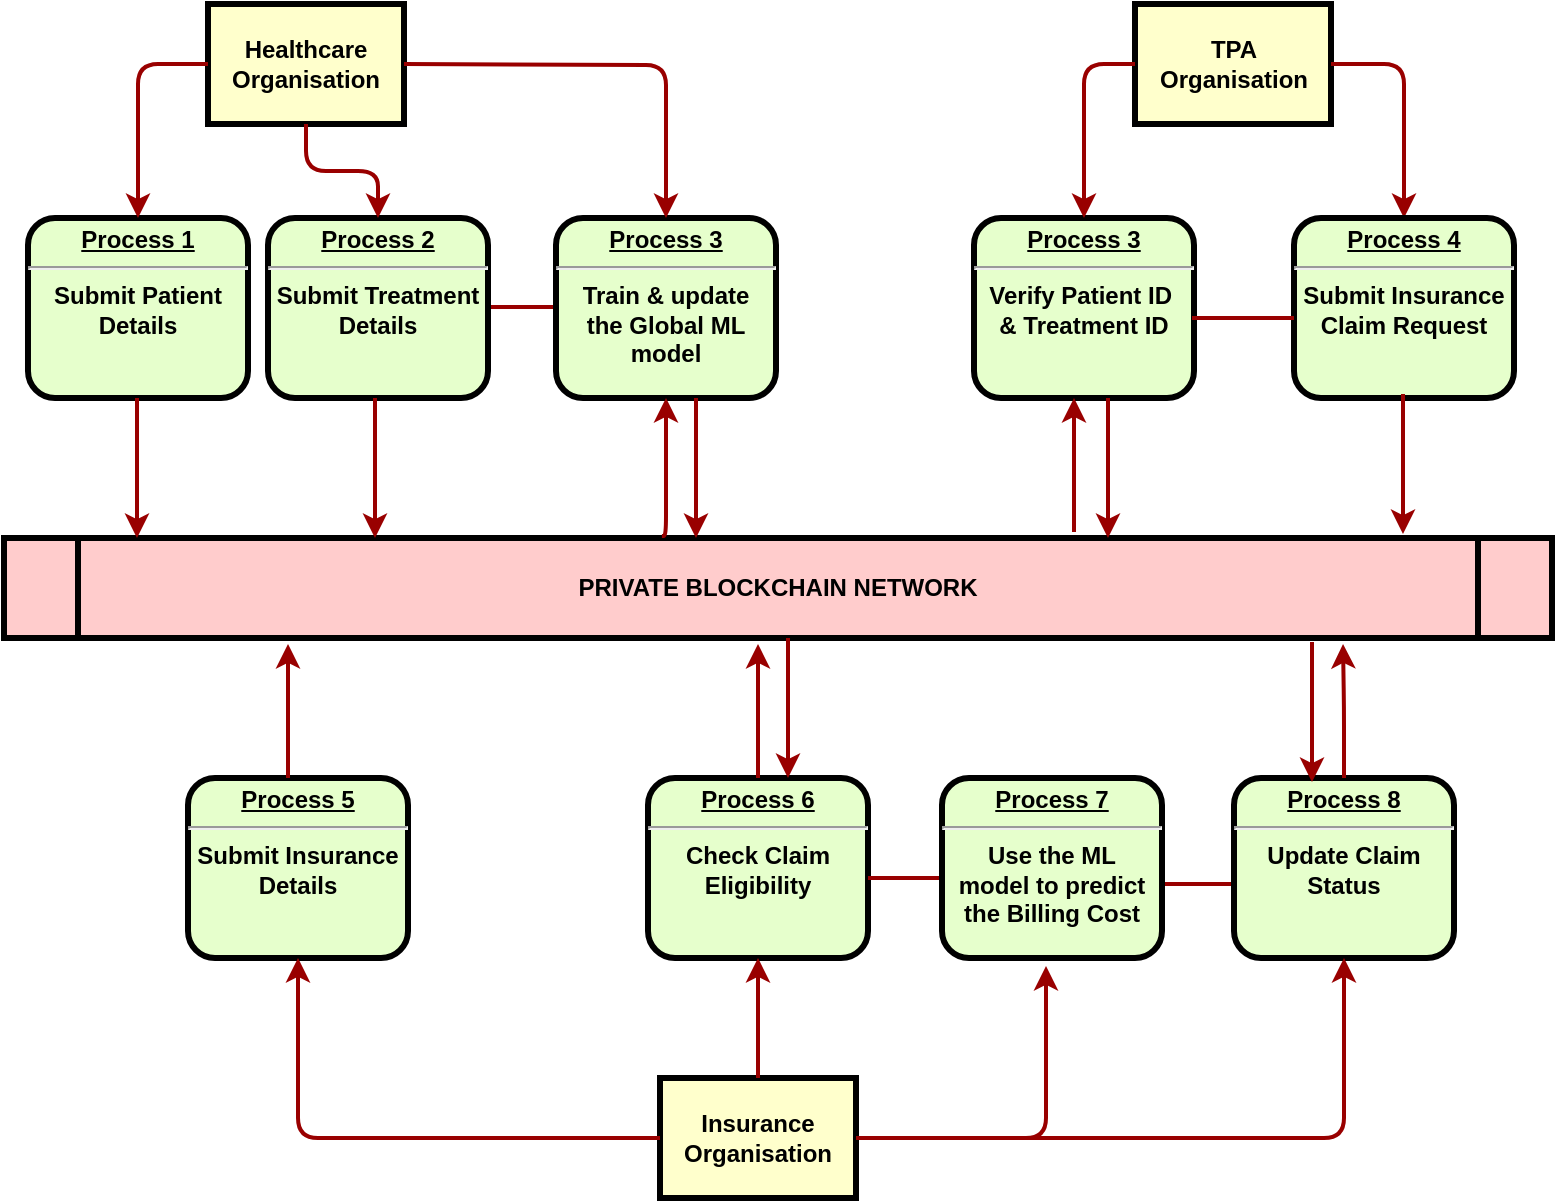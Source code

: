 <mxfile version="26.2.13">
  <diagram name="Page-1" id="c7558073-3199-34d8-9f00-42111426c3f3">
    <mxGraphModel dx="1884" dy="789" grid="0" gridSize="10" guides="1" tooltips="1" connect="1" arrows="1" fold="1" page="1" pageScale="1" pageWidth="827" pageHeight="1169" background="none" math="0" shadow="0">
      <root>
        <mxCell id="0" />
        <mxCell id="1" parent="0" />
        <mxCell id="huTdIw0GnA12jsORNiHU-46" value="" style="strokeColor=#990000;strokeWidth=2;endArrow=none;endFill=0;" edge="1" parent="1">
          <mxGeometry width="100" height="100" relative="1" as="geometry">
            <mxPoint x="270" y="274.5" as="sourcePoint" />
            <mxPoint x="380" y="274.5" as="targetPoint" />
          </mxGeometry>
        </mxCell>
        <mxCell id="huTdIw0GnA12jsORNiHU-39" value="" style="strokeColor=#990000;strokeWidth=2;endArrow=none;endFill=0;" edge="1" parent="1">
          <mxGeometry width="100" height="100" relative="1" as="geometry">
            <mxPoint x="572" y="563" as="sourcePoint" />
            <mxPoint x="682" y="563" as="targetPoint" />
          </mxGeometry>
        </mxCell>
        <mxCell id="2" value="&lt;p style=&quot;margin: 0px; margin-top: 4px; text-align: center; text-decoration: underline;&quot;&gt;&lt;strong&gt;Process 1&lt;br&gt;&lt;/strong&gt;&lt;/p&gt;&lt;hr&gt;&lt;div&gt;Submit Patient&lt;/div&gt;&lt;div&gt;Details&lt;br&gt;&lt;/div&gt;" style="verticalAlign=middle;align=center;overflow=fill;fontSize=12;fontFamily=Helvetica;html=1;rounded=1;fontStyle=1;strokeWidth=3;fillColor=#E6FFCC" parent="1" vertex="1">
          <mxGeometry x="40" y="230" width="110" height="90" as="geometry" />
        </mxCell>
        <mxCell id="3" value="Healthcare Organisation" style="whiteSpace=wrap;align=center;verticalAlign=middle;fontStyle=1;strokeWidth=3;fillColor=#FFFFCC" parent="1" vertex="1">
          <mxGeometry x="130" y="123" width="98" height="60" as="geometry" />
        </mxCell>
        <mxCell id="5" value="PRIVATE BLOCKCHAIN NETWORK" style="shape=process;whiteSpace=wrap;align=center;verticalAlign=middle;size=0.048;fontStyle=1;strokeWidth=3;fillColor=#FFCCCC" parent="1" vertex="1">
          <mxGeometry x="28" y="390" width="774" height="50" as="geometry" />
        </mxCell>
        <mxCell id="36" value="" style="edgeStyle=orthogonalEdgeStyle;strokeColor=#990000;strokeWidth=2;exitX=0;exitY=0.5;exitDx=0;exitDy=0;" parent="1" source="3" target="2" edge="1">
          <mxGeometry width="100" height="100" relative="1" as="geometry">
            <mxPoint x="-20" y="250" as="sourcePoint" />
            <mxPoint x="80" y="150" as="targetPoint" />
          </mxGeometry>
        </mxCell>
        <mxCell id="OneQrJ_-ErCCQHgOrdbo-96" value="&lt;p style=&quot;margin: 0px; margin-top: 4px; text-align: center; text-decoration: underline;&quot;&gt;&lt;strong&gt;Process 2&lt;br&gt;&lt;/strong&gt;&lt;/p&gt;&lt;hr&gt;&lt;div&gt;Submit Treatment&lt;/div&gt;&lt;div&gt;Details&lt;br&gt;&lt;/div&gt;" style="verticalAlign=middle;align=center;overflow=fill;fontSize=12;fontFamily=Helvetica;html=1;rounded=1;fontStyle=1;strokeWidth=3;fillColor=#E6FFCC" parent="1" vertex="1">
          <mxGeometry x="160" y="230" width="110" height="90" as="geometry" />
        </mxCell>
        <mxCell id="OneQrJ_-ErCCQHgOrdbo-101" value="&lt;p style=&quot;margin: 0px; margin-top: 4px; text-align: center; text-decoration: underline;&quot;&gt;&lt;strong&gt;Process 3&lt;br&gt;&lt;/strong&gt;&lt;/p&gt;&lt;hr&gt;&lt;div&gt;Verify Patient ID&amp;nbsp;&lt;/div&gt;&lt;div&gt;&amp;amp; Treatment ID&lt;br&gt;&lt;/div&gt;" style="verticalAlign=middle;align=center;overflow=fill;fontSize=12;fontFamily=Helvetica;html=1;rounded=1;fontStyle=1;strokeWidth=3;fillColor=#E6FFCC" parent="1" vertex="1">
          <mxGeometry x="513" y="230" width="110" height="90" as="geometry" />
        </mxCell>
        <mxCell id="OneQrJ_-ErCCQHgOrdbo-102" value="TPA Organisation" style="whiteSpace=wrap;align=center;verticalAlign=middle;fontStyle=1;strokeWidth=3;fillColor=#FFFFCC" parent="1" vertex="1">
          <mxGeometry x="593.5" y="123" width="98" height="60" as="geometry" />
        </mxCell>
        <mxCell id="OneQrJ_-ErCCQHgOrdbo-103" value="" style="edgeStyle=orthogonalEdgeStyle;strokeColor=#990000;strokeWidth=2;exitX=0;exitY=0.5;exitDx=0;exitDy=0;" parent="1" source="OneQrJ_-ErCCQHgOrdbo-102" target="OneQrJ_-ErCCQHgOrdbo-101" edge="1">
          <mxGeometry width="100" height="100" relative="1" as="geometry">
            <mxPoint x="373.5" y="250" as="sourcePoint" />
            <mxPoint x="473.5" y="150" as="targetPoint" />
          </mxGeometry>
        </mxCell>
        <mxCell id="OneQrJ_-ErCCQHgOrdbo-104" value="" style="edgeStyle=orthogonalEdgeStyle;strokeColor=#990000;strokeWidth=2;entryX=0.5;entryY=0;entryDx=0;entryDy=0;exitX=1;exitY=0.5;exitDx=0;exitDy=0;" parent="1" source="OneQrJ_-ErCCQHgOrdbo-102" target="OneQrJ_-ErCCQHgOrdbo-105" edge="1">
          <mxGeometry width="100" height="100" relative="1" as="geometry">
            <mxPoint x="609.5" y="75.5" as="sourcePoint" />
            <mxPoint x="766.5" y="232" as="targetPoint" />
          </mxGeometry>
        </mxCell>
        <mxCell id="OneQrJ_-ErCCQHgOrdbo-105" value="&lt;p style=&quot;margin: 0px; margin-top: 4px; text-align: center; text-decoration: underline;&quot;&gt;&lt;strong&gt;Process 4&lt;br&gt;&lt;/strong&gt;&lt;/p&gt;&lt;hr&gt;&lt;div&gt;Submit Insurance&lt;/div&gt;&lt;div&gt;Claim Request&lt;br&gt;&lt;/div&gt;" style="verticalAlign=middle;align=center;overflow=fill;fontSize=12;fontFamily=Helvetica;html=1;rounded=1;fontStyle=1;strokeWidth=3;fillColor=#E6FFCC" parent="1" vertex="1">
          <mxGeometry x="673" y="230" width="110" height="90" as="geometry" />
        </mxCell>
        <mxCell id="OneQrJ_-ErCCQHgOrdbo-110" value="&lt;p style=&quot;margin: 0px; margin-top: 4px; text-align: center; text-decoration: underline;&quot;&gt;&lt;strong&gt;Process 5&lt;br&gt;&lt;/strong&gt;&lt;/p&gt;&lt;hr&gt;&lt;div&gt;Submit Insurance&lt;/div&gt;&lt;div&gt;Details&lt;br&gt;&lt;/div&gt;" style="verticalAlign=middle;align=center;overflow=fill;fontSize=12;fontFamily=Helvetica;html=1;rounded=1;fontStyle=1;strokeWidth=3;fillColor=#E6FFCC" parent="1" vertex="1">
          <mxGeometry x="120" y="510" width="110" height="90" as="geometry" />
        </mxCell>
        <mxCell id="OneQrJ_-ErCCQHgOrdbo-111" value="&lt;p style=&quot;margin: 0px; margin-top: 4px; text-align: center; text-decoration: underline;&quot;&gt;&lt;strong&gt;Process 6&lt;br&gt;&lt;/strong&gt;&lt;/p&gt;&lt;hr&gt;&lt;div&gt;Check Claim&lt;/div&gt;&lt;div&gt;Eligibility&lt;br&gt;&lt;/div&gt;" style="verticalAlign=middle;align=center;overflow=fill;fontSize=12;fontFamily=Helvetica;html=1;rounded=1;fontStyle=1;strokeWidth=3;fillColor=#E6FFCC" parent="1" vertex="1">
          <mxGeometry x="350" y="510" width="110" height="90" as="geometry" />
        </mxCell>
        <mxCell id="OneQrJ_-ErCCQHgOrdbo-112" value="Insurance Organisation" style="whiteSpace=wrap;align=center;verticalAlign=middle;fontStyle=1;strokeWidth=3;fillColor=#FFFFCC" parent="1" vertex="1">
          <mxGeometry x="356" y="660" width="98" height="60" as="geometry" />
        </mxCell>
        <mxCell id="OneQrJ_-ErCCQHgOrdbo-115" value="&lt;p style=&quot;margin: 4px 0px 0px; text-align: center; text-decoration: underline;&quot;&gt;&lt;strong&gt;Process 8&lt;br&gt;&lt;/strong&gt;&lt;/p&gt;&lt;hr&gt;&lt;div&gt;Update Claim&lt;/div&gt;&lt;div&gt;Status&lt;br&gt;&lt;/div&gt;" style="verticalAlign=middle;align=center;overflow=fill;fontSize=12;fontFamily=Helvetica;html=1;rounded=1;fontStyle=1;strokeWidth=3;fillColor=#E6FFCC" parent="1" vertex="1">
          <mxGeometry x="643" y="510" width="110" height="90" as="geometry" />
        </mxCell>
        <mxCell id="OneQrJ_-ErCCQHgOrdbo-116" value="" style="edgeStyle=orthogonalEdgeStyle;strokeColor=#990000;strokeWidth=2;exitX=0;exitY=0.5;exitDx=0;exitDy=0;entryX=0.5;entryY=1;entryDx=0;entryDy=0;" parent="1" source="OneQrJ_-ErCCQHgOrdbo-112" target="OneQrJ_-ErCCQHgOrdbo-110" edge="1">
          <mxGeometry width="100" height="100" relative="1" as="geometry">
            <mxPoint x="206" y="660" as="sourcePoint" />
            <mxPoint x="180" y="747" as="targetPoint" />
          </mxGeometry>
        </mxCell>
        <mxCell id="OneQrJ_-ErCCQHgOrdbo-117" value="" style="edgeStyle=orthogonalEdgeStyle;strokeColor=#990000;strokeWidth=2;exitX=0.5;exitY=0;exitDx=0;exitDy=0;entryX=0.5;entryY=1;entryDx=0;entryDy=0;" parent="1" source="OneQrJ_-ErCCQHgOrdbo-112" target="OneQrJ_-ErCCQHgOrdbo-111" edge="1">
          <mxGeometry width="100" height="100" relative="1" as="geometry">
            <mxPoint x="600" y="700" as="sourcePoint" />
            <mxPoint x="574" y="787" as="targetPoint" />
          </mxGeometry>
        </mxCell>
        <mxCell id="OneQrJ_-ErCCQHgOrdbo-118" value="" style="edgeStyle=orthogonalEdgeStyle;strokeColor=#990000;strokeWidth=2;exitX=1;exitY=0.5;exitDx=0;exitDy=0;entryX=0.5;entryY=1;entryDx=0;entryDy=0;" parent="1" source="OneQrJ_-ErCCQHgOrdbo-112" target="OneQrJ_-ErCCQHgOrdbo-115" edge="1">
          <mxGeometry width="100" height="100" relative="1" as="geometry">
            <mxPoint x="570" y="670" as="sourcePoint" />
            <mxPoint x="544" y="757" as="targetPoint" />
          </mxGeometry>
        </mxCell>
        <mxCell id="OneQrJ_-ErCCQHgOrdbo-119" value="" style="edgeStyle=orthogonalEdgeStyle;strokeColor=#990000;strokeWidth=2;exitX=0.5;exitY=0;exitDx=0;exitDy=0;entryX=0.865;entryY=1.06;entryDx=0;entryDy=0;entryPerimeter=0;" parent="1" source="OneQrJ_-ErCCQHgOrdbo-115" target="5" edge="1">
          <mxGeometry width="100" height="100" relative="1" as="geometry">
            <mxPoint x="550" y="498" as="sourcePoint" />
            <mxPoint x="630" y="460" as="targetPoint" />
          </mxGeometry>
        </mxCell>
        <mxCell id="OneQrJ_-ErCCQHgOrdbo-121" value="" style="edgeStyle=orthogonalEdgeStyle;strokeColor=#990000;strokeWidth=2;exitX=0.5;exitY=0;exitDx=0;exitDy=0;entryX=0.865;entryY=1.06;entryDx=0;entryDy=0;entryPerimeter=0;" parent="1" edge="1">
          <mxGeometry width="100" height="100" relative="1" as="geometry">
            <mxPoint x="405" y="510" as="sourcePoint" />
            <mxPoint x="405" y="443" as="targetPoint" />
            <Array as="points">
              <mxPoint x="405" y="470" />
              <mxPoint x="405" y="470" />
            </Array>
          </mxGeometry>
        </mxCell>
        <mxCell id="OneQrJ_-ErCCQHgOrdbo-122" value="" style="edgeStyle=orthogonalEdgeStyle;strokeColor=#990000;strokeWidth=2;exitX=0.5;exitY=0;exitDx=0;exitDy=0;entryX=0.865;entryY=1.06;entryDx=0;entryDy=0;entryPerimeter=0;" parent="1" edge="1">
          <mxGeometry width="100" height="100" relative="1" as="geometry">
            <mxPoint x="170" y="510" as="sourcePoint" />
            <mxPoint x="170" y="443" as="targetPoint" />
            <Array as="points">
              <mxPoint x="170" y="470" />
              <mxPoint x="170" y="470" />
            </Array>
          </mxGeometry>
        </mxCell>
        <mxCell id="OneQrJ_-ErCCQHgOrdbo-126" value="" style="edgeStyle=orthogonalEdgeStyle;strokeColor=#990000;strokeWidth=2;exitX=0.5;exitY=0;exitDx=0;exitDy=0;entryX=0.865;entryY=1.06;entryDx=0;entryDy=0;entryPerimeter=0;" parent="1" edge="1">
          <mxGeometry width="100" height="100" relative="1" as="geometry">
            <mxPoint x="563" y="387" as="sourcePoint" />
            <mxPoint x="563" y="320" as="targetPoint" />
            <Array as="points">
              <mxPoint x="563" y="337" />
              <mxPoint x="563" y="337" />
            </Array>
          </mxGeometry>
        </mxCell>
        <mxCell id="OneQrJ_-ErCCQHgOrdbo-128" value="" style="strokeColor=#990000;strokeWidth=2;" parent="1" edge="1">
          <mxGeometry width="100" height="100" relative="1" as="geometry">
            <mxPoint x="682" y="442" as="sourcePoint" />
            <mxPoint x="682" y="512" as="targetPoint" />
          </mxGeometry>
        </mxCell>
        <mxCell id="OneQrJ_-ErCCQHgOrdbo-129" value="" style="strokeColor=#990000;strokeWidth=2;" parent="1" edge="1">
          <mxGeometry width="100" height="100" relative="1" as="geometry">
            <mxPoint x="580" y="320" as="sourcePoint" />
            <mxPoint x="580" y="390" as="targetPoint" />
          </mxGeometry>
        </mxCell>
        <mxCell id="OneQrJ_-ErCCQHgOrdbo-130" value="" style="strokeColor=#990000;strokeWidth=2;" parent="1" edge="1">
          <mxGeometry width="100" height="100" relative="1" as="geometry">
            <mxPoint x="420" y="440" as="sourcePoint" />
            <mxPoint x="420" y="510" as="targetPoint" />
          </mxGeometry>
        </mxCell>
        <mxCell id="OneQrJ_-ErCCQHgOrdbo-131" value="" style="strokeColor=#990000;strokeWidth=2;" parent="1" edge="1">
          <mxGeometry width="100" height="100" relative="1" as="geometry">
            <mxPoint x="94.5" y="320" as="sourcePoint" />
            <mxPoint x="94.5" y="390" as="targetPoint" />
          </mxGeometry>
        </mxCell>
        <mxCell id="OneQrJ_-ErCCQHgOrdbo-132" value="" style="strokeColor=#990000;strokeWidth=2;" parent="1" edge="1">
          <mxGeometry width="100" height="100" relative="1" as="geometry">
            <mxPoint x="213.5" y="320" as="sourcePoint" />
            <mxPoint x="213.5" y="390" as="targetPoint" />
          </mxGeometry>
        </mxCell>
        <mxCell id="OneQrJ_-ErCCQHgOrdbo-133" value="" style="strokeColor=#990000;strokeWidth=2;" parent="1" edge="1">
          <mxGeometry width="100" height="100" relative="1" as="geometry">
            <mxPoint x="727.5" y="318" as="sourcePoint" />
            <mxPoint x="727.5" y="388" as="targetPoint" />
          </mxGeometry>
        </mxCell>
        <mxCell id="OneQrJ_-ErCCQHgOrdbo-134" value="" style="strokeColor=#990000;strokeWidth=2;endArrow=none;endFill=0;" parent="1" edge="1">
          <mxGeometry width="100" height="100" relative="1" as="geometry">
            <mxPoint x="622" y="280" as="sourcePoint" />
            <mxPoint x="673" y="280" as="targetPoint" />
          </mxGeometry>
        </mxCell>
        <mxCell id="OneQrJ_-ErCCQHgOrdbo-135" value="" style="strokeColor=#990000;strokeWidth=2;endArrow=none;endFill=0;" parent="1" edge="1">
          <mxGeometry width="100" height="100" relative="1" as="geometry">
            <mxPoint x="460" y="560" as="sourcePoint" />
            <mxPoint x="570" y="560" as="targetPoint" />
          </mxGeometry>
        </mxCell>
        <mxCell id="huTdIw0GnA12jsORNiHU-36" value="&lt;p style=&quot;margin: 4px 0px 0px; text-align: center; text-decoration: underline;&quot;&gt;&lt;strong&gt;Process 7&lt;br&gt;&lt;/strong&gt;&lt;/p&gt;&lt;hr&gt;&lt;div&gt;Use the ML&lt;/div&gt;&lt;div&gt;model to predict&lt;/div&gt;&lt;div&gt;the Billing Cost&lt;br&gt;&lt;/div&gt;" style="verticalAlign=middle;align=center;overflow=fill;fontSize=12;fontFamily=Helvetica;html=1;rounded=1;fontStyle=1;strokeWidth=3;fillColor=#E6FFCC" vertex="1" parent="1">
          <mxGeometry x="497" y="510" width="110" height="90" as="geometry" />
        </mxCell>
        <mxCell id="huTdIw0GnA12jsORNiHU-40" value="&lt;p style=&quot;margin: 4px 0px 0px; text-align: center; text-decoration: underline;&quot;&gt;&lt;strong&gt;Process 3&lt;br&gt;&lt;/strong&gt;&lt;/p&gt;&lt;hr&gt;&lt;div&gt;Train &amp;amp; update&lt;/div&gt;&lt;div&gt;the Global ML &lt;br&gt;&lt;/div&gt;&lt;div&gt;model&lt;br&gt;&lt;/div&gt;" style="verticalAlign=middle;align=center;overflow=fill;fontSize=12;fontFamily=Helvetica;html=1;rounded=1;fontStyle=1;strokeWidth=3;fillColor=#E6FFCC" vertex="1" parent="1">
          <mxGeometry x="304" y="230" width="110" height="90" as="geometry" />
        </mxCell>
        <mxCell id="huTdIw0GnA12jsORNiHU-43" value="" style="edgeStyle=orthogonalEdgeStyle;strokeColor=#990000;strokeWidth=2;exitX=1;exitY=0.5;exitDx=0;exitDy=0;" edge="1" parent="1" source="OneQrJ_-ErCCQHgOrdbo-112">
          <mxGeometry width="100" height="100" relative="1" as="geometry">
            <mxPoint x="441" y="638" as="sourcePoint" />
            <mxPoint x="549" y="604" as="targetPoint" />
            <Array as="points">
              <mxPoint x="549" y="690" />
            </Array>
          </mxGeometry>
        </mxCell>
        <mxCell id="huTdIw0GnA12jsORNiHU-44" value="" style="edgeStyle=orthogonalEdgeStyle;strokeColor=#990000;strokeWidth=2;entryX=0.5;entryY=0;entryDx=0;entryDy=0;exitX=1;exitY=0.5;exitDx=0;exitDy=0;" edge="1" parent="1" target="huTdIw0GnA12jsORNiHU-40">
          <mxGeometry width="100" height="100" relative="1" as="geometry">
            <mxPoint x="228" y="153" as="sourcePoint" />
            <mxPoint x="264" y="230" as="targetPoint" />
          </mxGeometry>
        </mxCell>
        <mxCell id="huTdIw0GnA12jsORNiHU-45" value="" style="edgeStyle=orthogonalEdgeStyle;strokeColor=#990000;strokeWidth=2;entryX=0.5;entryY=0;entryDx=0;entryDy=0;exitX=0.5;exitY=1;exitDx=0;exitDy=0;" edge="1" parent="1" source="3" target="OneQrJ_-ErCCQHgOrdbo-96">
          <mxGeometry width="100" height="100" relative="1" as="geometry">
            <mxPoint x="186.5" y="200" as="sourcePoint" />
            <mxPoint x="269.5" y="303" as="targetPoint" />
          </mxGeometry>
        </mxCell>
        <mxCell id="huTdIw0GnA12jsORNiHU-47" value="" style="edgeStyle=orthogonalEdgeStyle;strokeColor=#990000;strokeWidth=2;exitX=0.425;exitY=-0.02;exitDx=0;exitDy=0;entryX=0.5;entryY=1;entryDx=0;entryDy=0;exitPerimeter=0;" edge="1" parent="1" source="5" target="huTdIw0GnA12jsORNiHU-40">
          <mxGeometry width="100" height="100" relative="1" as="geometry">
            <mxPoint x="573" y="397" as="sourcePoint" />
            <mxPoint x="573" y="330" as="targetPoint" />
            <Array as="points">
              <mxPoint x="359" y="389" />
            </Array>
          </mxGeometry>
        </mxCell>
        <mxCell id="huTdIw0GnA12jsORNiHU-48" value="" style="strokeColor=#990000;strokeWidth=2;" edge="1" parent="1">
          <mxGeometry width="100" height="100" relative="1" as="geometry">
            <mxPoint x="374" y="320" as="sourcePoint" />
            <mxPoint x="374" y="390" as="targetPoint" />
          </mxGeometry>
        </mxCell>
      </root>
    </mxGraphModel>
  </diagram>
</mxfile>
